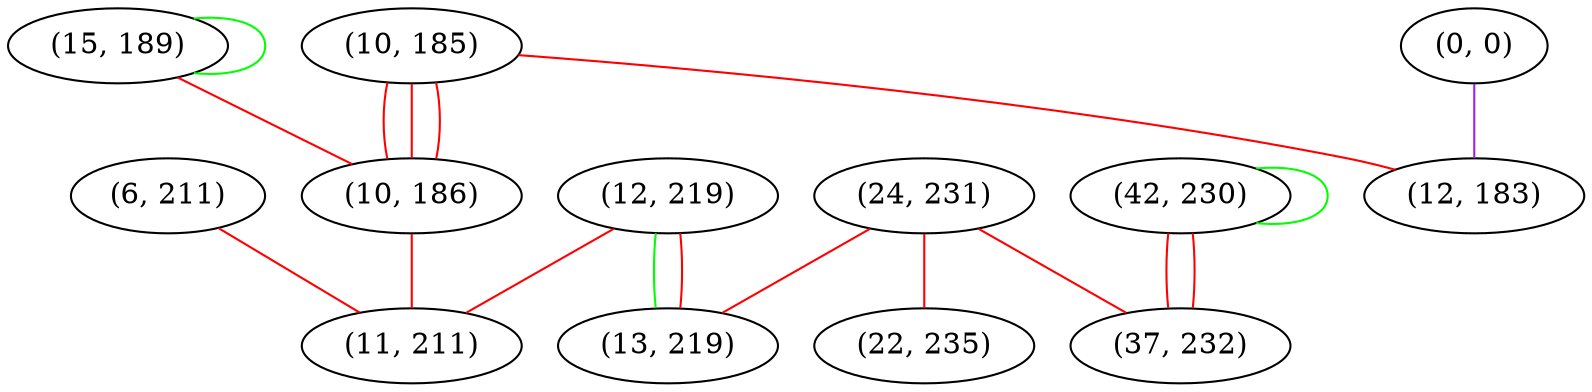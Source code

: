 graph "" {
"(6, 211)";
"(0, 0)";
"(24, 231)";
"(12, 219)";
"(42, 230)";
"(10, 185)";
"(13, 219)";
"(15, 189)";
"(10, 186)";
"(22, 235)";
"(12, 183)";
"(11, 211)";
"(37, 232)";
"(6, 211)" -- "(11, 211)"  [color=red, key=0, weight=1];
"(0, 0)" -- "(12, 183)"  [color=purple, key=0, weight=4];
"(24, 231)" -- "(22, 235)"  [color=red, key=0, weight=1];
"(24, 231)" -- "(37, 232)"  [color=red, key=0, weight=1];
"(24, 231)" -- "(13, 219)"  [color=red, key=0, weight=1];
"(12, 219)" -- "(11, 211)"  [color=red, key=0, weight=1];
"(12, 219)" -- "(13, 219)"  [color=green, key=0, weight=2];
"(12, 219)" -- "(13, 219)"  [color=red, key=1, weight=1];
"(42, 230)" -- "(42, 230)"  [color=green, key=0, weight=2];
"(42, 230)" -- "(37, 232)"  [color=red, key=0, weight=1];
"(42, 230)" -- "(37, 232)"  [color=red, key=1, weight=1];
"(10, 185)" -- "(12, 183)"  [color=red, key=0, weight=1];
"(10, 185)" -- "(10, 186)"  [color=red, key=0, weight=1];
"(10, 185)" -- "(10, 186)"  [color=red, key=1, weight=1];
"(10, 185)" -- "(10, 186)"  [color=red, key=2, weight=1];
"(15, 189)" -- "(15, 189)"  [color=green, key=0, weight=2];
"(15, 189)" -- "(10, 186)"  [color=red, key=0, weight=1];
"(10, 186)" -- "(11, 211)"  [color=red, key=0, weight=1];
}

